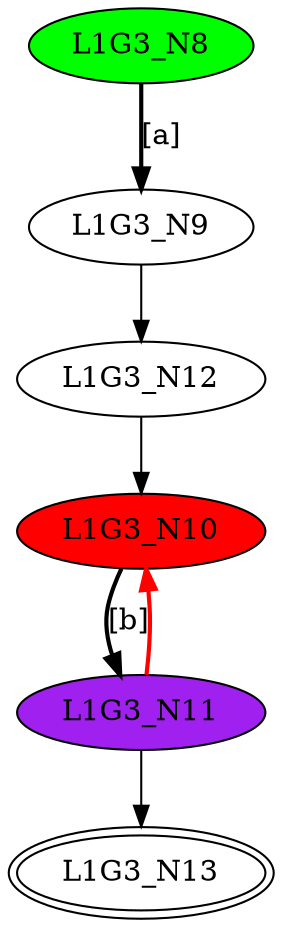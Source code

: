 digraph G3{
"L1G3_N8" [style=filled,fillcolor=green];
"L1G3_N9";
"L1G3_N10" [style=filled,fillcolor=red];
"L1G3_N11" [style=filled,fillcolor=purple];
"L1G3_N12";
"L1G3_N13" [peripheries=2];
"L1G3_N8"->"L1G3_N9" [style = bold, label = "[a]"];
"L1G3_N10"->"L1G3_N11" [style = bold, label = "[b]"];
"L1G3_N12"->"L1G3_N10";
"L1G3_N11"->"L1G3_N13";
"L1G3_N11"->"L1G3_N10" [color=red,style = bold, label = ""];
"L1G3_N9"->"L1G3_N12";
}

